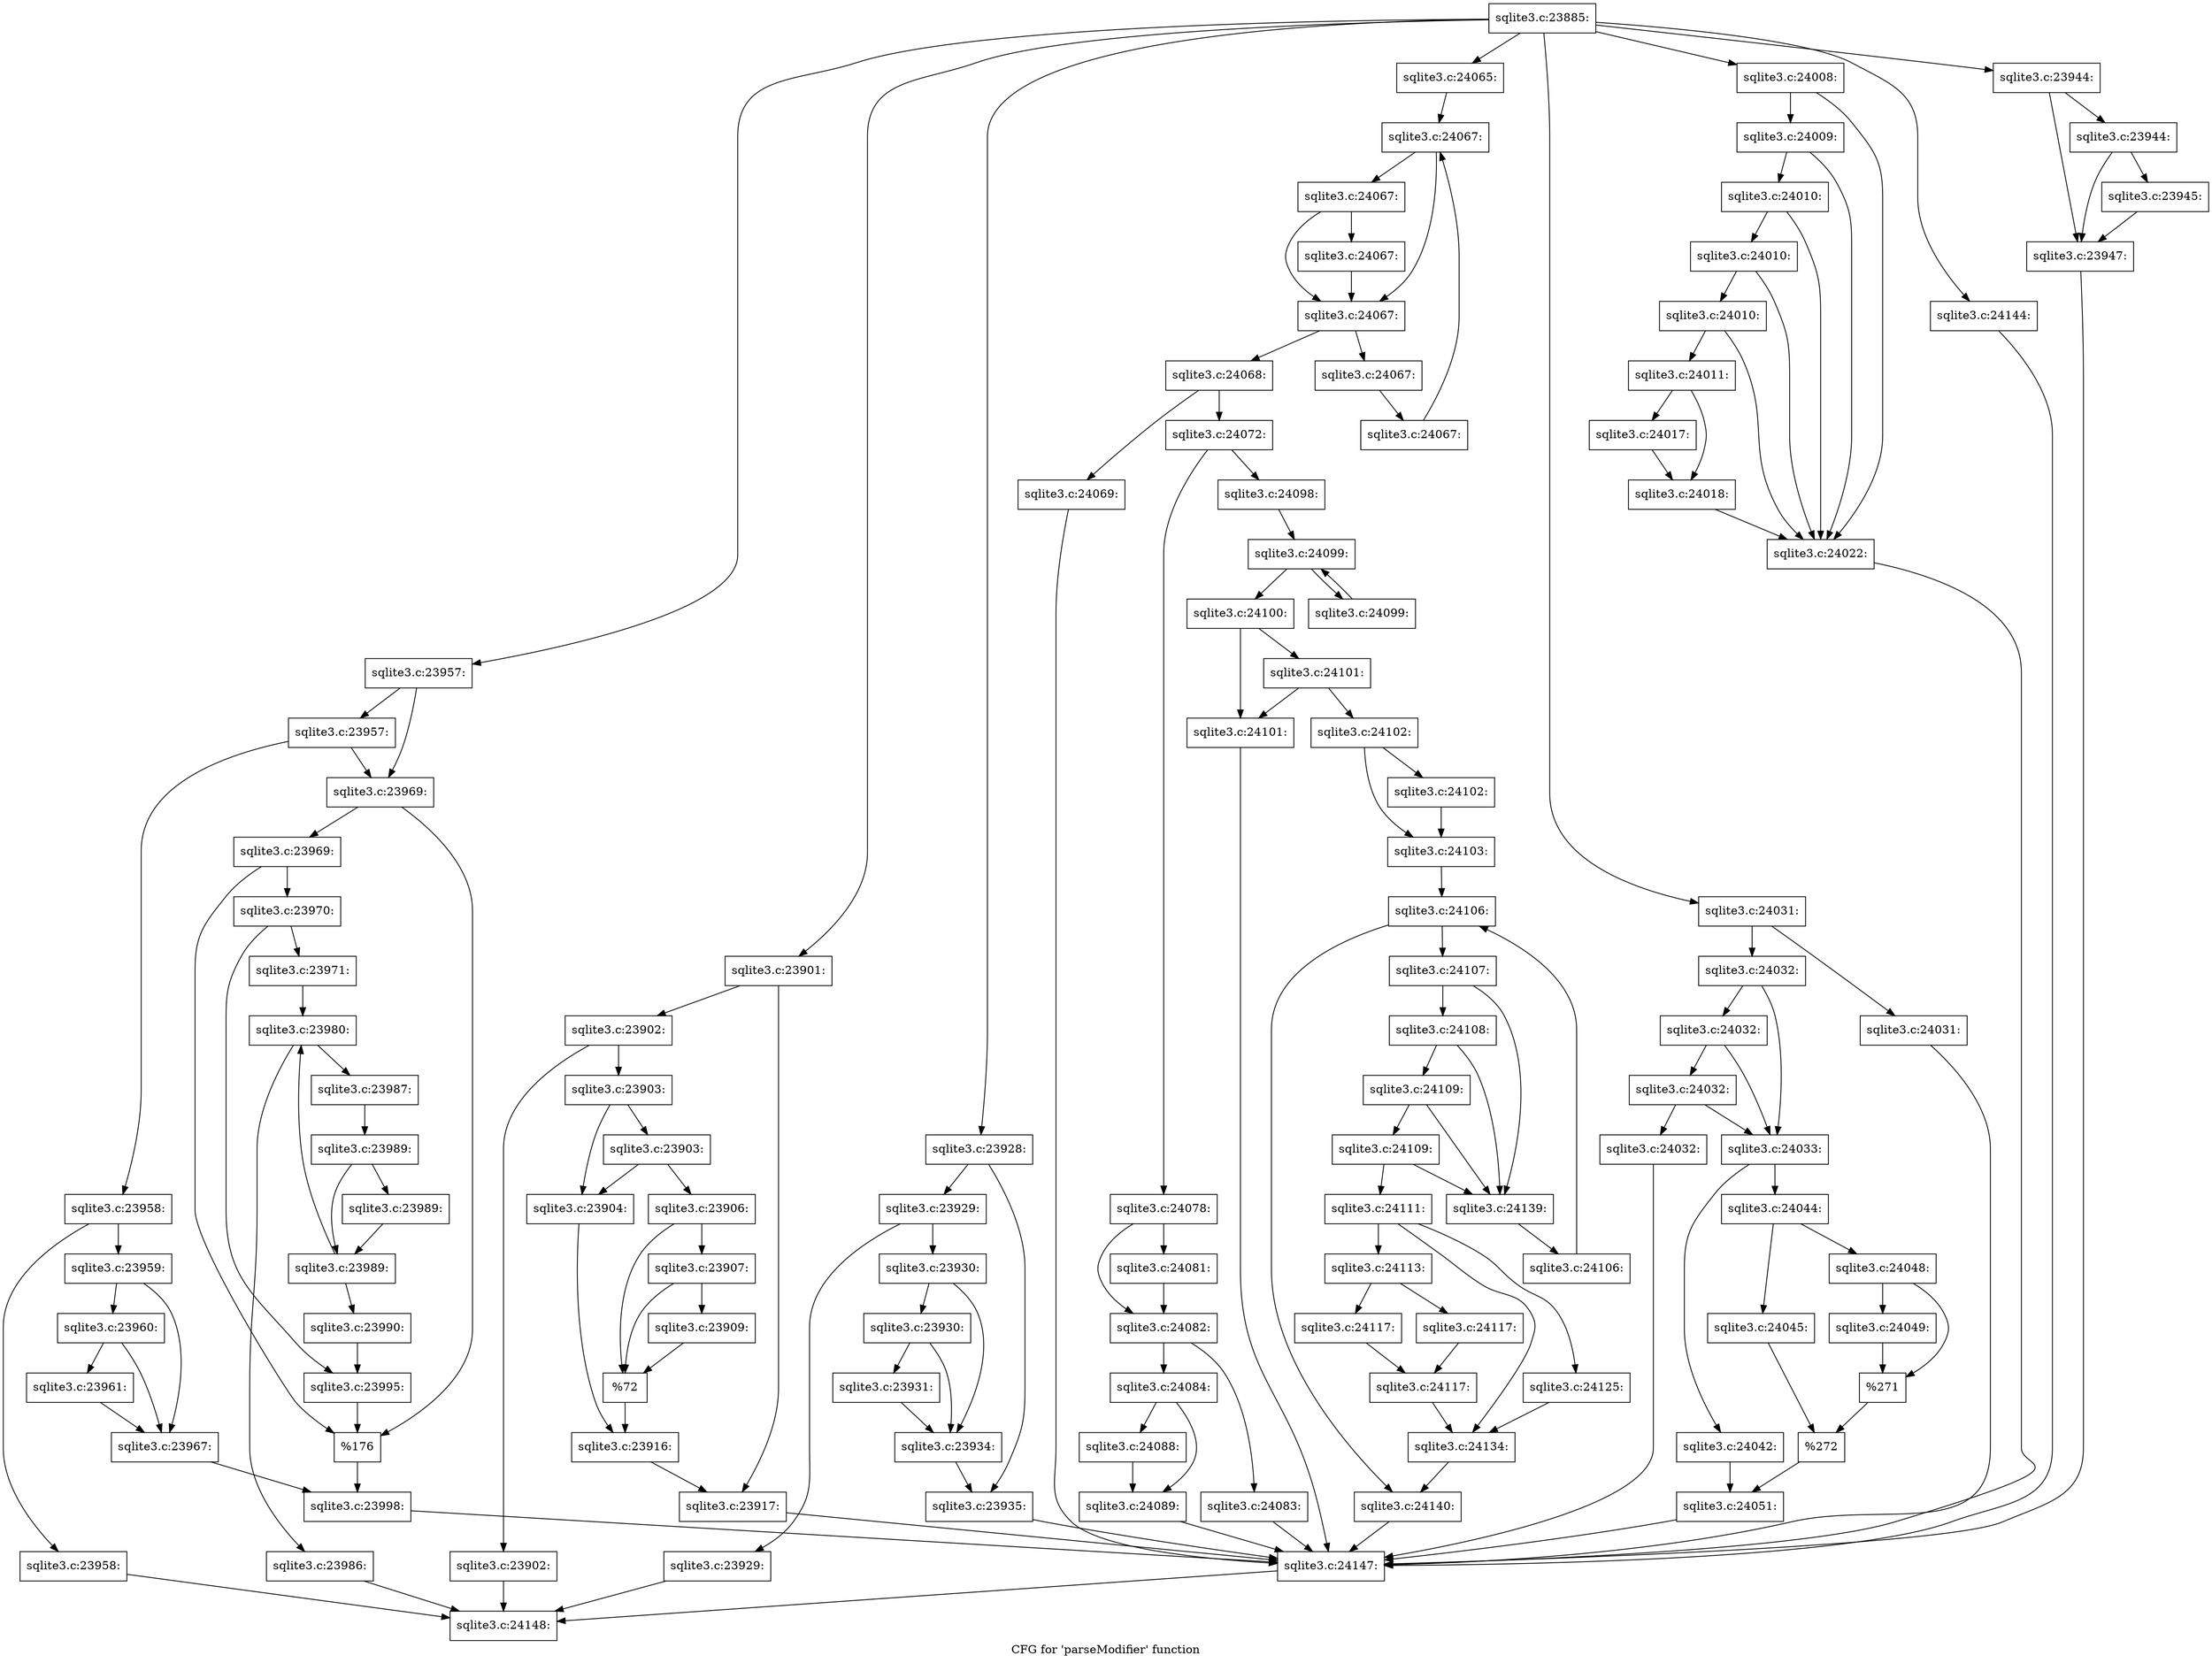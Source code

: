 digraph "CFG for 'parseModifier' function" {
	label="CFG for 'parseModifier' function";

	Node0x55c0fa7442c0 [shape=record,label="{sqlite3.c:23885:}"];
	Node0x55c0fa7442c0 -> Node0x55c0fa74c370;
	Node0x55c0fa7442c0 -> Node0x55c0fa74c750;
	Node0x55c0fa7442c0 -> Node0x55c0f4f8d060;
	Node0x55c0fa7442c0 -> Node0x55c0fa7520c0;
	Node0x55c0fa7442c0 -> Node0x55c0f4f8d160;
	Node0x55c0fa7442c0 -> Node0x55c0fa75b350;
	Node0x55c0fa7442c0 -> Node0x55c0fa75f270;
	Node0x55c0fa7442c0 -> Node0x55c0fa764020;
	Node0x55c0fa74c750 [shape=record,label="{sqlite3.c:23901:}"];
	Node0x55c0fa74c750 -> Node0x55c0fa74c8b0;
	Node0x55c0fa74c750 -> Node0x55c0fa74c900;
	Node0x55c0fa74c8b0 [shape=record,label="{sqlite3.c:23902:}"];
	Node0x55c0fa74c8b0 -> Node0x55c0fa74cf20;
	Node0x55c0fa74c8b0 -> Node0x55c0fa74cf70;
	Node0x55c0fa74cf20 [shape=record,label="{sqlite3.c:23902:}"];
	Node0x55c0fa74cf20 -> Node0x55c0fa744440;
	Node0x55c0fa74cf70 [shape=record,label="{sqlite3.c:23903:}"];
	Node0x55c0fa74cf70 -> Node0x55c0fa74d4b0;
	Node0x55c0fa74cf70 -> Node0x55c0fa74d3c0;
	Node0x55c0fa74d4b0 [shape=record,label="{sqlite3.c:23903:}"];
	Node0x55c0fa74d4b0 -> Node0x55c0fa74d3c0;
	Node0x55c0fa74d4b0 -> Node0x55c0fa74d460;
	Node0x55c0fa74d3c0 [shape=record,label="{sqlite3.c:23904:}"];
	Node0x55c0fa74d3c0 -> Node0x55c0fa74d410;
	Node0x55c0fa74d460 [shape=record,label="{sqlite3.c:23906:}"];
	Node0x55c0fa74d460 -> Node0x55c0fa74e240;
	Node0x55c0fa74d460 -> Node0x55c0fa74e1f0;
	Node0x55c0fa74e240 [shape=record,label="{sqlite3.c:23907:}"];
	Node0x55c0fa74e240 -> Node0x55c0fa74e1a0;
	Node0x55c0fa74e240 -> Node0x55c0fa74e1f0;
	Node0x55c0fa74e1a0 [shape=record,label="{sqlite3.c:23909:}"];
	Node0x55c0fa74e1a0 -> Node0x55c0fa74e1f0;
	Node0x55c0fa74e1f0 [shape=record,label="{%72}"];
	Node0x55c0fa74e1f0 -> Node0x55c0fa74d410;
	Node0x55c0fa74d410 [shape=record,label="{sqlite3.c:23916:}"];
	Node0x55c0fa74d410 -> Node0x55c0fa74c900;
	Node0x55c0fa74c900 [shape=record,label="{sqlite3.c:23917:}"];
	Node0x55c0fa74c900 -> Node0x55c0fa74bed0;
	Node0x55c0f4f8d060 [shape=record,label="{sqlite3.c:23928:}"];
	Node0x55c0f4f8d060 -> Node0x55c0fa74fb90;
	Node0x55c0f4f8d060 -> Node0x55c0fa750820;
	Node0x55c0fa74fb90 [shape=record,label="{sqlite3.c:23929:}"];
	Node0x55c0fa74fb90 -> Node0x55c0fa750d00;
	Node0x55c0fa74fb90 -> Node0x55c0fa750d50;
	Node0x55c0fa750d00 [shape=record,label="{sqlite3.c:23929:}"];
	Node0x55c0fa750d00 -> Node0x55c0fa744440;
	Node0x55c0fa750d50 [shape=record,label="{sqlite3.c:23930:}"];
	Node0x55c0fa750d50 -> Node0x55c0fa7511d0;
	Node0x55c0fa750d50 -> Node0x55c0fa751180;
	Node0x55c0fa7511d0 [shape=record,label="{sqlite3.c:23930:}"];
	Node0x55c0fa7511d0 -> Node0x55c0fa751130;
	Node0x55c0fa7511d0 -> Node0x55c0fa751180;
	Node0x55c0fa751130 [shape=record,label="{sqlite3.c:23931:}"];
	Node0x55c0fa751130 -> Node0x55c0fa751180;
	Node0x55c0fa751180 [shape=record,label="{sqlite3.c:23934:}"];
	Node0x55c0fa751180 -> Node0x55c0fa750820;
	Node0x55c0fa750820 [shape=record,label="{sqlite3.c:23935:}"];
	Node0x55c0fa750820 -> Node0x55c0fa74bed0;
	Node0x55c0fa7520c0 [shape=record,label="{sqlite3.c:23944:}"];
	Node0x55c0fa7520c0 -> Node0x55c0fa7522c0;
	Node0x55c0fa7520c0 -> Node0x55c0fa752270;
	Node0x55c0fa7522c0 [shape=record,label="{sqlite3.c:23944:}"];
	Node0x55c0fa7522c0 -> Node0x55c0fa752220;
	Node0x55c0fa7522c0 -> Node0x55c0fa752270;
	Node0x55c0fa752220 [shape=record,label="{sqlite3.c:23945:}"];
	Node0x55c0fa752220 -> Node0x55c0fa752270;
	Node0x55c0fa752270 [shape=record,label="{sqlite3.c:23947:}"];
	Node0x55c0fa752270 -> Node0x55c0fa74bed0;
	Node0x55c0f4f8d160 [shape=record,label="{sqlite3.c:23957:}"];
	Node0x55c0f4f8d160 -> Node0x55c0fa753820;
	Node0x55c0f4f8d160 -> Node0x55c0fa7537d0;
	Node0x55c0fa753820 [shape=record,label="{sqlite3.c:23957:}"];
	Node0x55c0fa753820 -> Node0x55c0fa753310;
	Node0x55c0fa753820 -> Node0x55c0fa7537d0;
	Node0x55c0fa753310 [shape=record,label="{sqlite3.c:23958:}"];
	Node0x55c0fa753310 -> Node0x55c0fa753f90;
	Node0x55c0fa753310 -> Node0x55c0fa753fe0;
	Node0x55c0fa753f90 [shape=record,label="{sqlite3.c:23958:}"];
	Node0x55c0fa753f90 -> Node0x55c0fa744440;
	Node0x55c0fa753fe0 [shape=record,label="{sqlite3.c:23959:}"];
	Node0x55c0fa753fe0 -> Node0x55c0fa754850;
	Node0x55c0fa753fe0 -> Node0x55c0fa754800;
	Node0x55c0fa754850 [shape=record,label="{sqlite3.c:23960:}"];
	Node0x55c0fa754850 -> Node0x55c0fa7547b0;
	Node0x55c0fa754850 -> Node0x55c0fa754800;
	Node0x55c0fa7547b0 [shape=record,label="{sqlite3.c:23961:}"];
	Node0x55c0fa7547b0 -> Node0x55c0fa754800;
	Node0x55c0fa754800 [shape=record,label="{sqlite3.c:23967:}"];
	Node0x55c0fa754800 -> Node0x55c0fa753780;
	Node0x55c0fa7537d0 [shape=record,label="{sqlite3.c:23969:}"];
	Node0x55c0fa7537d0 -> Node0x55c0fa755ce0;
	Node0x55c0fa7537d0 -> Node0x55c0fa755c90;
	Node0x55c0fa755ce0 [shape=record,label="{sqlite3.c:23969:}"];
	Node0x55c0fa755ce0 -> Node0x55c0fa755c40;
	Node0x55c0fa755ce0 -> Node0x55c0fa755c90;
	Node0x55c0fa755c40 [shape=record,label="{sqlite3.c:23970:}"];
	Node0x55c0fa755c40 -> Node0x55c0fa7565f0;
	Node0x55c0fa755c40 -> Node0x55c0fa756640;
	Node0x55c0fa7565f0 [shape=record,label="{sqlite3.c:23971:}"];
	Node0x55c0fa7565f0 -> Node0x55c0fa757ed0;
	Node0x55c0fa757ed0 [shape=record,label="{sqlite3.c:23980:}"];
	Node0x55c0fa757ed0 -> Node0x55c0fa759030;
	Node0x55c0fa757ed0 -> Node0x55c0fa759080;
	Node0x55c0fa759030 [shape=record,label="{sqlite3.c:23986:}"];
	Node0x55c0fa759030 -> Node0x55c0fa744440;
	Node0x55c0fa759080 [shape=record,label="{sqlite3.c:23987:}"];
	Node0x55c0fa759080 -> Node0x55c0fa757e80;
	Node0x55c0fa757e80 [shape=record,label="{sqlite3.c:23989:}"];
	Node0x55c0fa757e80 -> Node0x55c0fa759bf0;
	Node0x55c0fa757e80 -> Node0x55c0fa759ba0;
	Node0x55c0fa759bf0 [shape=record,label="{sqlite3.c:23989:}"];
	Node0x55c0fa759bf0 -> Node0x55c0fa759ba0;
	Node0x55c0fa759ba0 [shape=record,label="{sqlite3.c:23989:}"];
	Node0x55c0fa759ba0 -> Node0x55c0fa757ed0;
	Node0x55c0fa759ba0 -> Node0x55c0fa757e30;
	Node0x55c0fa757e30 [shape=record,label="{sqlite3.c:23990:}"];
	Node0x55c0fa757e30 -> Node0x55c0fa756640;
	Node0x55c0fa756640 [shape=record,label="{sqlite3.c:23995:}"];
	Node0x55c0fa756640 -> Node0x55c0fa755c90;
	Node0x55c0fa755c90 [shape=record,label="{%176}"];
	Node0x55c0fa755c90 -> Node0x55c0fa753780;
	Node0x55c0fa753780 [shape=record,label="{sqlite3.c:23998:}"];
	Node0x55c0fa753780 -> Node0x55c0fa74bed0;
	Node0x55c0fa75b350 [shape=record,label="{sqlite3.c:24008:}"];
	Node0x55c0fa75b350 -> Node0x55c0fa75b6d0;
	Node0x55c0fa75b350 -> Node0x55c0fa75b500;
	Node0x55c0fa75b6d0 [shape=record,label="{sqlite3.c:24009:}"];
	Node0x55c0fa75b6d0 -> Node0x55c0fa75b650;
	Node0x55c0fa75b6d0 -> Node0x55c0fa75b500;
	Node0x55c0fa75b650 [shape=record,label="{sqlite3.c:24010:}"];
	Node0x55c0fa75b650 -> Node0x55c0fa75b5d0;
	Node0x55c0fa75b650 -> Node0x55c0fa75b500;
	Node0x55c0fa75b5d0 [shape=record,label="{sqlite3.c:24010:}"];
	Node0x55c0fa75b5d0 -> Node0x55c0fa75b550;
	Node0x55c0fa75b5d0 -> Node0x55c0fa75b500;
	Node0x55c0fa75b550 [shape=record,label="{sqlite3.c:24010:}"];
	Node0x55c0fa75b550 -> Node0x55c0fa75b4b0;
	Node0x55c0fa75b550 -> Node0x55c0fa75b500;
	Node0x55c0fa75b4b0 [shape=record,label="{sqlite3.c:24011:}"];
	Node0x55c0fa75b4b0 -> Node0x55c0f4e51330;
	Node0x55c0fa75b4b0 -> Node0x55c0fa75e3e0;
	Node0x55c0f4e51330 [shape=record,label="{sqlite3.c:24017:}"];
	Node0x55c0f4e51330 -> Node0x55c0fa75e3e0;
	Node0x55c0fa75e3e0 [shape=record,label="{sqlite3.c:24018:}"];
	Node0x55c0fa75e3e0 -> Node0x55c0fa75b500;
	Node0x55c0fa75b500 [shape=record,label="{sqlite3.c:24022:}"];
	Node0x55c0fa75b500 -> Node0x55c0fa74bed0;
	Node0x55c0fa75f270 [shape=record,label="{sqlite3.c:24031:}"];
	Node0x55c0fa75f270 -> Node0x55c0fa75f3d0;
	Node0x55c0fa75f270 -> Node0x55c0fa75f420;
	Node0x55c0fa75f3d0 [shape=record,label="{sqlite3.c:24031:}"];
	Node0x55c0fa75f3d0 -> Node0x55c0fa74bed0;
	Node0x55c0fa75f420 [shape=record,label="{sqlite3.c:24032:}"];
	Node0x55c0fa75f420 -> Node0x55c0fa75fb00;
	Node0x55c0fa75f420 -> Node0x55c0fa75fbd0;
	Node0x55c0fa75fbd0 [shape=record,label="{sqlite3.c:24032:}"];
	Node0x55c0fa75fbd0 -> Node0x55c0fa75fb00;
	Node0x55c0fa75fbd0 -> Node0x55c0fa75fb50;
	Node0x55c0fa75fb50 [shape=record,label="{sqlite3.c:24032:}"];
	Node0x55c0fa75fb50 -> Node0x55c0fa75fb00;
	Node0x55c0fa75fb50 -> Node0x55c0fa75fab0;
	Node0x55c0fa75fab0 [shape=record,label="{sqlite3.c:24032:}"];
	Node0x55c0fa75fab0 -> Node0x55c0fa74bed0;
	Node0x55c0fa75fb00 [shape=record,label="{sqlite3.c:24033:}"];
	Node0x55c0fa75fb00 -> Node0x55c0f4e51290;
	Node0x55c0fa75fb00 -> Node0x55c0fa761fb0;
	Node0x55c0f4e51290 [shape=record,label="{sqlite3.c:24042:}"];
	Node0x55c0f4e51290 -> Node0x55c0fa760fd0;
	Node0x55c0fa761fb0 [shape=record,label="{sqlite3.c:24044:}"];
	Node0x55c0fa761fb0 -> Node0x55c0fa762900;
	Node0x55c0fa761fb0 -> Node0x55c0fa7629a0;
	Node0x55c0fa762900 [shape=record,label="{sqlite3.c:24045:}"];
	Node0x55c0fa762900 -> Node0x55c0fa762950;
	Node0x55c0fa7629a0 [shape=record,label="{sqlite3.c:24048:}"];
	Node0x55c0fa7629a0 -> Node0x55c0fa7635e0;
	Node0x55c0fa7629a0 -> Node0x55c0fa763630;
	Node0x55c0fa7635e0 [shape=record,label="{sqlite3.c:24049:}"];
	Node0x55c0fa7635e0 -> Node0x55c0fa763630;
	Node0x55c0fa763630 [shape=record,label="{%271}"];
	Node0x55c0fa763630 -> Node0x55c0fa762950;
	Node0x55c0fa762950 [shape=record,label="{%272}"];
	Node0x55c0fa762950 -> Node0x55c0fa760fd0;
	Node0x55c0fa760fd0 [shape=record,label="{sqlite3.c:24051:}"];
	Node0x55c0fa760fd0 -> Node0x55c0fa74bed0;
	Node0x55c0fa764020 [shape=record,label="{sqlite3.c:24065:}"];
	Node0x55c0fa764020 -> Node0x55c0fa7650f0;
	Node0x55c0fa7650f0 [shape=record,label="{sqlite3.c:24067:}"];
	Node0x55c0fa7650f0 -> Node0x55c0fa765430;
	Node0x55c0fa7650f0 -> Node0x55c0fa765390;
	Node0x55c0fa765430 [shape=record,label="{sqlite3.c:24067:}"];
	Node0x55c0fa765430 -> Node0x55c0fa7653e0;
	Node0x55c0fa765430 -> Node0x55c0fa765390;
	Node0x55c0fa7653e0 [shape=record,label="{sqlite3.c:24067:}"];
	Node0x55c0fa7653e0 -> Node0x55c0fa765390;
	Node0x55c0fa765390 [shape=record,label="{sqlite3.c:24067:}"];
	Node0x55c0fa765390 -> Node0x55c0fa765310;
	Node0x55c0fa765390 -> Node0x55c0fa764f40;
	Node0x55c0fa765310 [shape=record,label="{sqlite3.c:24067:}"];
	Node0x55c0fa765310 -> Node0x55c0fa765280;
	Node0x55c0fa765280 [shape=record,label="{sqlite3.c:24067:}"];
	Node0x55c0fa765280 -> Node0x55c0fa7650f0;
	Node0x55c0fa764f40 [shape=record,label="{sqlite3.c:24068:}"];
	Node0x55c0fa764f40 -> Node0x55c0fa766ca0;
	Node0x55c0fa764f40 -> Node0x55c0fa766cf0;
	Node0x55c0fa766ca0 [shape=record,label="{sqlite3.c:24069:}"];
	Node0x55c0fa766ca0 -> Node0x55c0fa74bed0;
	Node0x55c0fa766cf0 [shape=record,label="{sqlite3.c:24072:}"];
	Node0x55c0fa766cf0 -> Node0x55c0fa7674d0;
	Node0x55c0fa766cf0 -> Node0x55c0fa767520;
	Node0x55c0fa7674d0 [shape=record,label="{sqlite3.c:24078:}"];
	Node0x55c0fa7674d0 -> Node0x55c0fa7685a0;
	Node0x55c0fa7674d0 -> Node0x55c0fa768550;
	Node0x55c0fa768550 [shape=record,label="{sqlite3.c:24081:}"];
	Node0x55c0fa768550 -> Node0x55c0fa7685a0;
	Node0x55c0fa7685a0 [shape=record,label="{sqlite3.c:24082:}"];
	Node0x55c0fa7685a0 -> Node0x55c0fa769050;
	Node0x55c0fa7685a0 -> Node0x55c0fa7690a0;
	Node0x55c0fa769050 [shape=record,label="{sqlite3.c:24083:}"];
	Node0x55c0fa769050 -> Node0x55c0fa74bed0;
	Node0x55c0fa7690a0 [shape=record,label="{sqlite3.c:24084:}"];
	Node0x55c0fa7690a0 -> Node0x55c0fa76a240;
	Node0x55c0fa7690a0 -> Node0x55c0fa76a290;
	Node0x55c0fa76a240 [shape=record,label="{sqlite3.c:24088:}"];
	Node0x55c0fa76a240 -> Node0x55c0fa76a290;
	Node0x55c0fa76a290 [shape=record,label="{sqlite3.c:24089:}"];
	Node0x55c0fa76a290 -> Node0x55c0fa74bed0;
	Node0x55c0fa767520 [shape=record,label="{sqlite3.c:24098:}"];
	Node0x55c0fa767520 -> Node0x55c0fa76b8f0;
	Node0x55c0fa76b8f0 [shape=record,label="{sqlite3.c:24099:}"];
	Node0x55c0fa76b8f0 -> Node0x55c0fa76bee0;
	Node0x55c0fa76b8f0 -> Node0x55c0fa76ba50;
	Node0x55c0fa76bee0 [shape=record,label="{sqlite3.c:24099:}"];
	Node0x55c0fa76bee0 -> Node0x55c0fa76b8f0;
	Node0x55c0fa76ba50 [shape=record,label="{sqlite3.c:24100:}"];
	Node0x55c0fa76ba50 -> Node0x55c0fa76c4f0;
	Node0x55c0fa76ba50 -> Node0x55c0fa76c590;
	Node0x55c0fa76c590 [shape=record,label="{sqlite3.c:24101:}"];
	Node0x55c0fa76c590 -> Node0x55c0fa76c4f0;
	Node0x55c0fa76c590 -> Node0x55c0fa76c540;
	Node0x55c0fa76c4f0 [shape=record,label="{sqlite3.c:24101:}"];
	Node0x55c0fa76c4f0 -> Node0x55c0fa74bed0;
	Node0x55c0fa76c540 [shape=record,label="{sqlite3.c:24102:}"];
	Node0x55c0fa76c540 -> Node0x55c0fa76cc00;
	Node0x55c0fa76c540 -> Node0x55c0fa76cc50;
	Node0x55c0fa76cc00 [shape=record,label="{sqlite3.c:24102:}"];
	Node0x55c0fa76cc00 -> Node0x55c0fa76cc50;
	Node0x55c0fa76cc50 [shape=record,label="{sqlite3.c:24103:}"];
	Node0x55c0fa76cc50 -> Node0x55c0fa76dfc0;
	Node0x55c0fa76dfc0 [shape=record,label="{sqlite3.c:24106:}"];
	Node0x55c0fa76dfc0 -> Node0x55c0fa76e1e0;
	Node0x55c0fa76dfc0 -> Node0x55c0fa76de10;
	Node0x55c0fa76e1e0 [shape=record,label="{sqlite3.c:24107:}"];
	Node0x55c0fa76e1e0 -> Node0x55c0fa76e790;
	Node0x55c0fa76e1e0 -> Node0x55c0fa76e640;
	Node0x55c0fa76e790 [shape=record,label="{sqlite3.c:24108:}"];
	Node0x55c0fa76e790 -> Node0x55c0fa76e710;
	Node0x55c0fa76e790 -> Node0x55c0fa76e640;
	Node0x55c0fa76e710 [shape=record,label="{sqlite3.c:24109:}"];
	Node0x55c0fa76e710 -> Node0x55c0fa76e690;
	Node0x55c0fa76e710 -> Node0x55c0fa76e640;
	Node0x55c0fa76e690 [shape=record,label="{sqlite3.c:24109:}"];
	Node0x55c0fa76e690 -> Node0x55c0fa76e5f0;
	Node0x55c0fa76e690 -> Node0x55c0fa76e640;
	Node0x55c0fa76e5f0 [shape=record,label="{sqlite3.c:24111:}"];
	Node0x55c0fa76e5f0 -> Node0x55c0f4f8d220;
	Node0x55c0fa76e5f0 -> Node0x55c0fa7708c0;
	Node0x55c0fa76e5f0 -> Node0x55c0fa773160;
	Node0x55c0fa7708c0 [shape=record,label="{sqlite3.c:24113:}"];
	Node0x55c0fa7708c0 -> Node0x55c0fa771330;
	Node0x55c0fa7708c0 -> Node0x55c0fa771380;
	Node0x55c0fa771330 [shape=record,label="{sqlite3.c:24117:}"];
	Node0x55c0fa771330 -> Node0x55c0fa7713d0;
	Node0x55c0fa771380 [shape=record,label="{sqlite3.c:24117:}"];
	Node0x55c0fa771380 -> Node0x55c0fa7713d0;
	Node0x55c0fa7713d0 [shape=record,label="{sqlite3.c:24117:}"];
	Node0x55c0fa7713d0 -> Node0x55c0f4f8d220;
	Node0x55c0fa773160 [shape=record,label="{sqlite3.c:24125:}"];
	Node0x55c0fa773160 -> Node0x55c0f4f8d220;
	Node0x55c0f4f8d220 [shape=record,label="{sqlite3.c:24134:}"];
	Node0x55c0f4f8d220 -> Node0x55c0fa76de10;
	Node0x55c0fa76e640 [shape=record,label="{sqlite3.c:24139:}"];
	Node0x55c0fa76e640 -> Node0x55c0fa76e150;
	Node0x55c0fa76e150 [shape=record,label="{sqlite3.c:24106:}"];
	Node0x55c0fa76e150 -> Node0x55c0fa76dfc0;
	Node0x55c0fa76de10 [shape=record,label="{sqlite3.c:24140:}"];
	Node0x55c0fa76de10 -> Node0x55c0fa74bed0;
	Node0x55c0fa74c370 [shape=record,label="{sqlite3.c:24144:}"];
	Node0x55c0fa74c370 -> Node0x55c0fa74bed0;
	Node0x55c0fa74bed0 [shape=record,label="{sqlite3.c:24147:}"];
	Node0x55c0fa74bed0 -> Node0x55c0fa744440;
	Node0x55c0fa744440 [shape=record,label="{sqlite3.c:24148:}"];
}

